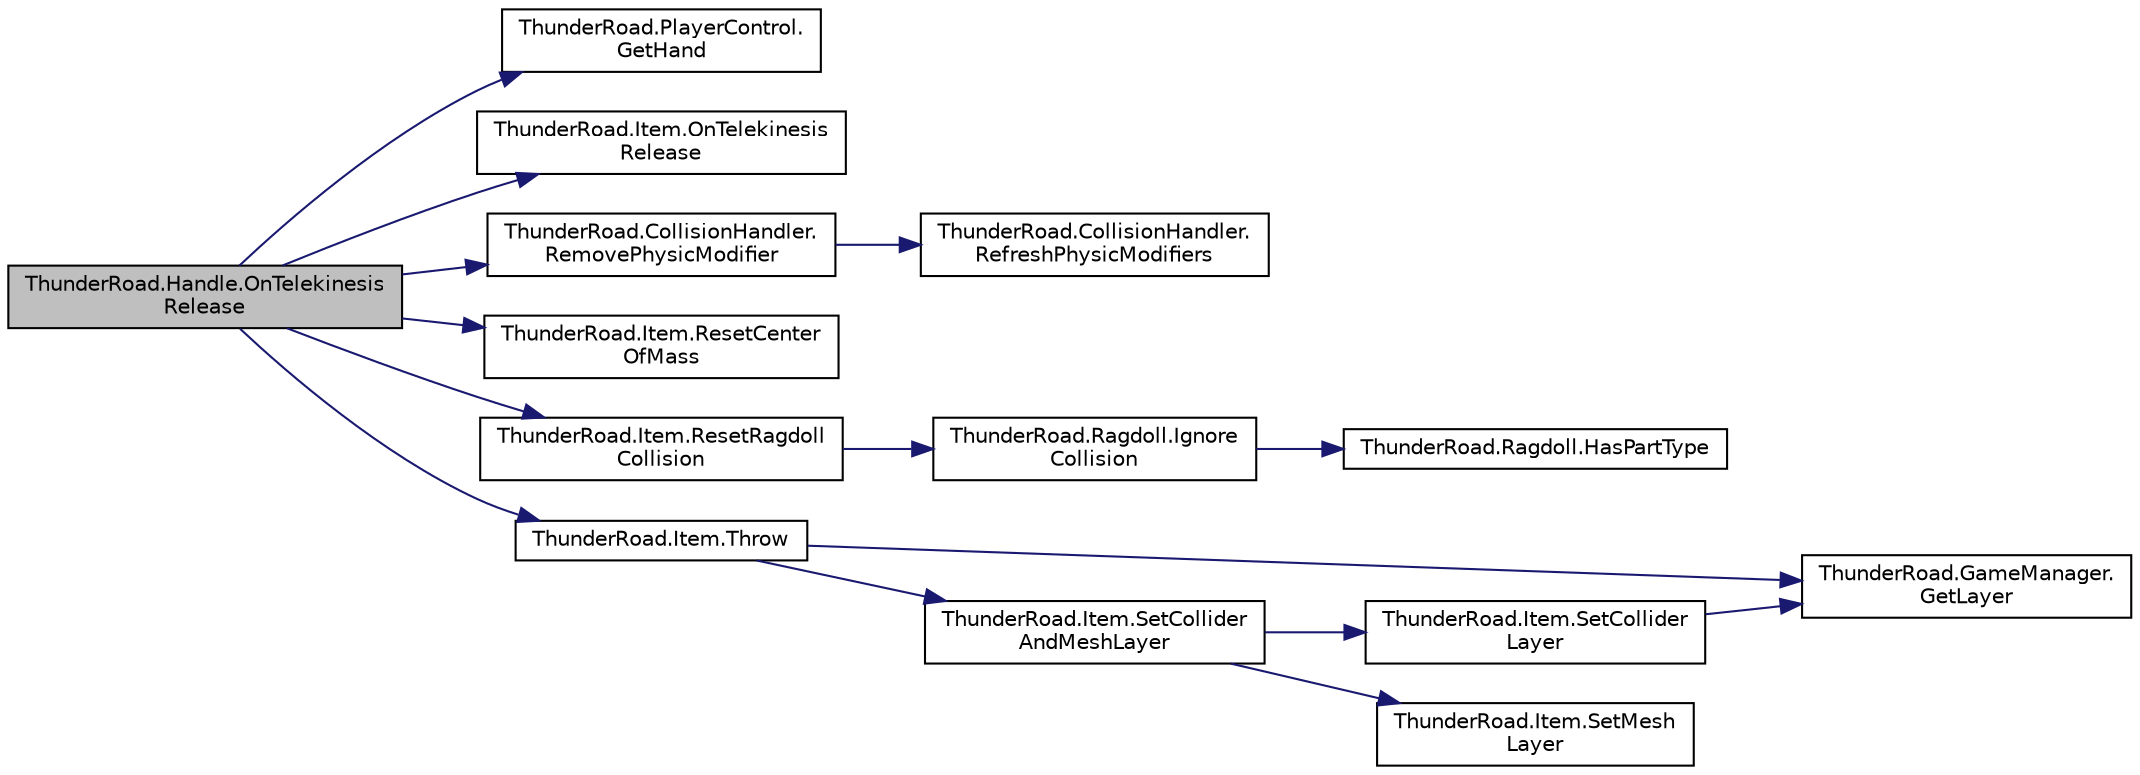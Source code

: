 digraph "ThunderRoad.Handle.OnTelekinesisRelease"
{
 // LATEX_PDF_SIZE
  edge [fontname="Helvetica",fontsize="10",labelfontname="Helvetica",labelfontsize="10"];
  node [fontname="Helvetica",fontsize="10",shape=record];
  rankdir="LR";
  Node1 [label="ThunderRoad.Handle.OnTelekinesis\lRelease",height=0.2,width=0.4,color="black", fillcolor="grey75", style="filled", fontcolor="black",tooltip="Called when [telekinesis release]."];
  Node1 -> Node2 [color="midnightblue",fontsize="10",style="solid",fontname="Helvetica"];
  Node2 [label="ThunderRoad.PlayerControl.\lGetHand",height=0.2,width=0.4,color="black", fillcolor="white", style="filled",URL="$class_thunder_road_1_1_player_control.html#a35f9d9f52e8ffc5ad4a3b3a8a18541b9",tooltip="Gets the hand."];
  Node1 -> Node3 [color="midnightblue",fontsize="10",style="solid",fontname="Helvetica"];
  Node3 [label="ThunderRoad.Item.OnTelekinesis\lRelease",height=0.2,width=0.4,color="black", fillcolor="white", style="filled",URL="$class_thunder_road_1_1_item.html#aece7f005d003a7b1d19745911afbea84",tooltip="Called when [telekinesis release]."];
  Node1 -> Node4 [color="midnightblue",fontsize="10",style="solid",fontname="Helvetica"];
  Node4 [label="ThunderRoad.CollisionHandler.\lRemovePhysicModifier",height=0.2,width=0.4,color="black", fillcolor="white", style="filled",URL="$class_thunder_road_1_1_collision_handler.html#a0c22ab9a8eb20a0e65373f111b93362c",tooltip="Removes the physic modifier."];
  Node4 -> Node5 [color="midnightblue",fontsize="10",style="solid",fontname="Helvetica"];
  Node5 [label="ThunderRoad.CollisionHandler.\lRefreshPhysicModifiers",height=0.2,width=0.4,color="black", fillcolor="white", style="filled",URL="$class_thunder_road_1_1_collision_handler.html#a9baba308d0401342c4f214a885582413",tooltip="Refreshes the physic modifiers."];
  Node1 -> Node6 [color="midnightblue",fontsize="10",style="solid",fontname="Helvetica"];
  Node6 [label="ThunderRoad.Item.ResetCenter\lOfMass",height=0.2,width=0.4,color="black", fillcolor="white", style="filled",URL="$class_thunder_road_1_1_item.html#a36062eb001a19bbf879d76d87baf147c",tooltip="Resets the center of mass."];
  Node1 -> Node7 [color="midnightblue",fontsize="10",style="solid",fontname="Helvetica"];
  Node7 [label="ThunderRoad.Item.ResetRagdoll\lCollision",height=0.2,width=0.4,color="black", fillcolor="white", style="filled",URL="$class_thunder_road_1_1_item.html#a4a7ec512ce5de13942770c4ee678fb40",tooltip="Resets the ragdoll collision."];
  Node7 -> Node8 [color="midnightblue",fontsize="10",style="solid",fontname="Helvetica"];
  Node8 [label="ThunderRoad.Ragdoll.Ignore\lCollision",height=0.2,width=0.4,color="black", fillcolor="white", style="filled",URL="$class_thunder_road_1_1_ragdoll.html#a3429b1cdefa48b676118205483ad9406",tooltip="Ignores the collision."];
  Node8 -> Node9 [color="midnightblue",fontsize="10",style="solid",fontname="Helvetica"];
  Node9 [label="ThunderRoad.Ragdoll.HasPartType",height=0.2,width=0.4,color="black", fillcolor="white", style="filled",URL="$class_thunder_road_1_1_ragdoll.html#a8bf62a566d0502f63a0933c47d747d78",tooltip="Determines whether [has part type] [the specified part types]."];
  Node1 -> Node10 [color="midnightblue",fontsize="10",style="solid",fontname="Helvetica"];
  Node10 [label="ThunderRoad.Item.Throw",height=0.2,width=0.4,color="black", fillcolor="white", style="filled",URL="$class_thunder_road_1_1_item.html#a093146a18f771d8c8ad8333dab93c4f8",tooltip="Throws the specified throw multiplier."];
  Node10 -> Node11 [color="midnightblue",fontsize="10",style="solid",fontname="Helvetica"];
  Node11 [label="ThunderRoad.GameManager.\lGetLayer",height=0.2,width=0.4,color="black", fillcolor="white", style="filled",URL="$class_thunder_road_1_1_game_manager.html#a4b7e3521ff92f30374062207b6e30352",tooltip="Gets the layer."];
  Node10 -> Node12 [color="midnightblue",fontsize="10",style="solid",fontname="Helvetica"];
  Node12 [label="ThunderRoad.Item.SetCollider\lAndMeshLayer",height=0.2,width=0.4,color="black", fillcolor="white", style="filled",URL="$class_thunder_road_1_1_item.html#acc7132d9720dbfbb66910f7042316a71",tooltip="Sets the collider and mesh layer."];
  Node12 -> Node13 [color="midnightblue",fontsize="10",style="solid",fontname="Helvetica"];
  Node13 [label="ThunderRoad.Item.SetCollider\lLayer",height=0.2,width=0.4,color="black", fillcolor="white", style="filled",URL="$class_thunder_road_1_1_item.html#a8ebe3e954b0663e522565567ebe35eb7",tooltip="Sets the collider layer."];
  Node13 -> Node11 [color="midnightblue",fontsize="10",style="solid",fontname="Helvetica"];
  Node12 -> Node14 [color="midnightblue",fontsize="10",style="solid",fontname="Helvetica"];
  Node14 [label="ThunderRoad.Item.SetMesh\lLayer",height=0.2,width=0.4,color="black", fillcolor="white", style="filled",URL="$class_thunder_road_1_1_item.html#af6a9c6fa9e58edfb44799205107c283f",tooltip="Sets the mesh layer."];
}
